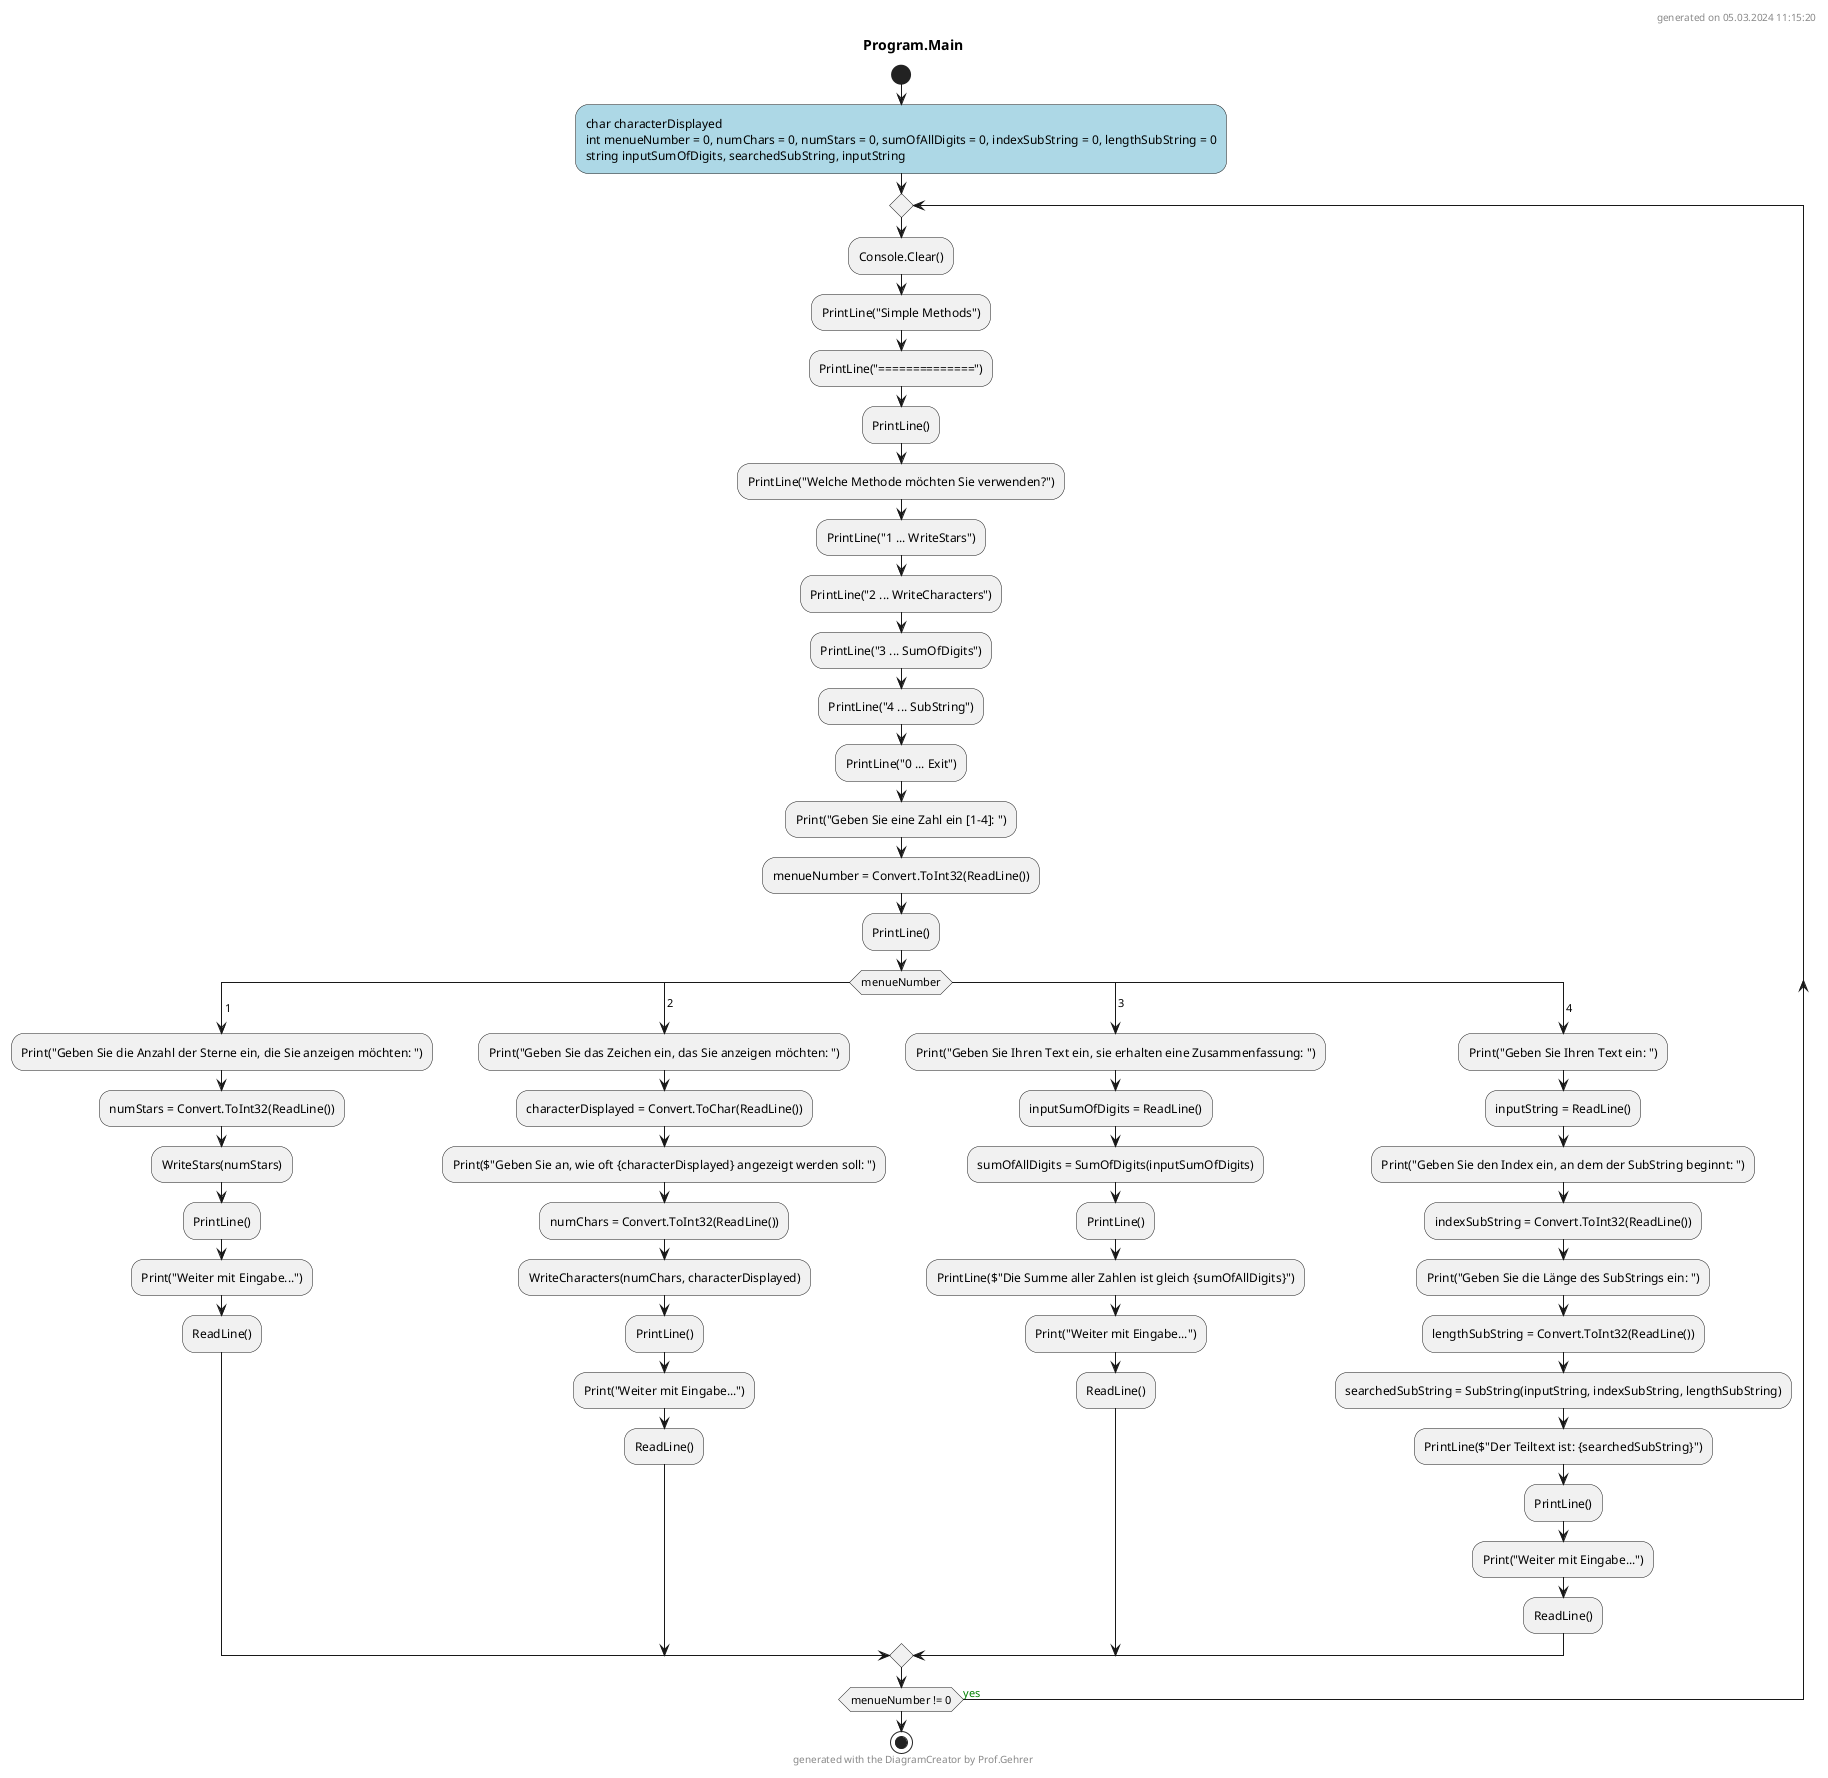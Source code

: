@startuml Program.Main
header
generated on 05.03.2024 11:15:20
end header
title Program.Main
start
#LightBlue:char characterDisplayed
int menueNumber = 0, numChars = 0, numStars = 0, sumOfAllDigits = 0, indexSubString = 0, lengthSubString = 0
string inputSumOfDigits, searchedSubString, inputString;
repeat
    :Console.Clear();
    :PrintLine("Simple Methods");
    :PrintLine("==============");
    :PrintLine();
    :PrintLine("Welche Methode möchten Sie verwenden?");
    :PrintLine("1 ... WriteStars");
    :PrintLine("2 ... WriteCharacters");
    :PrintLine("3 ... SumOfDigits");
    :PrintLine("4 ... SubString");
    :PrintLine("0 ... Exit");
    :Print("Geben Sie eine Zahl ein [1-4]: ");
    :menueNumber = Convert.ToInt32(ReadLine());
    :PrintLine();
    switch (menueNumber)
      case( 1 )
      :Print("Geben Sie die Anzahl der Sterne ein, die Sie anzeigen möchten: ");
      :numStars = Convert.ToInt32(ReadLine());
      :WriteStars(numStars);
      :PrintLine();
      :Print("Weiter mit Eingabe...");
      :ReadLine();
      case( 2 )
      :Print("Geben Sie das Zeichen ein, das Sie anzeigen möchten: ");
      :characterDisplayed = Convert.ToChar(ReadLine());
      :Print($"Geben Sie an, wie oft {characterDisplayed} angezeigt werden soll: ");
      :numChars = Convert.ToInt32(ReadLine());
      :WriteCharacters(numChars, characterDisplayed);
      :PrintLine();
      :Print("Weiter mit Eingabe...");
      :ReadLine();
      case( 3 )
      :Print("Geben Sie Ihren Text ein, sie erhalten eine Zusammenfassung: ");
      :inputSumOfDigits = ReadLine();
      :sumOfAllDigits = SumOfDigits(inputSumOfDigits);
      :PrintLine();
      :PrintLine($"Die Summe aller Zahlen ist gleich {sumOfAllDigits}");
      :Print("Weiter mit Eingabe...");
      :ReadLine();
      case( 4 )
      :Print("Geben Sie Ihren Text ein: ");
      :inputString = ReadLine();
      :Print("Geben Sie den Index ein, an dem der SubString beginnt: ");
      :indexSubString = Convert.ToInt32(ReadLine());
      :Print("Geben Sie die Länge des SubStrings ein: ");
      :lengthSubString = Convert.ToInt32(ReadLine());
      :searchedSubString = SubString(inputString, indexSubString, lengthSubString);
      :PrintLine($"Der Teiltext ist: {searchedSubString}");
      :PrintLine();
      :Print("Weiter mit Eingabe...");
      :ReadLine();
    endswitch
repeat while (menueNumber != 0) is (<color:green>yes)
footer
generated with the DiagramCreator by Prof.Gehrer
end footer
stop
@enduml
